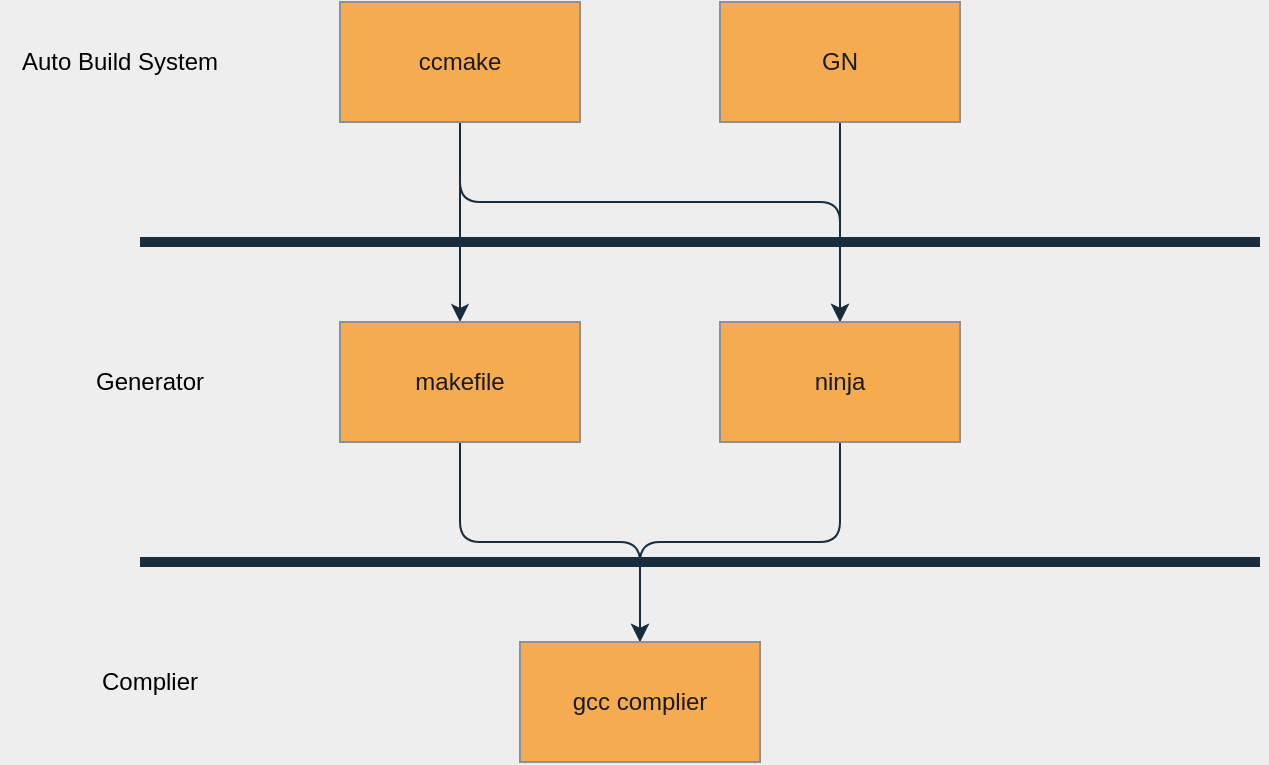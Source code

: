 <mxfile version="14.2.4" type="embed">
    <diagram id="NwB8wH4tGBHK_53rOhfz" name="Page-1">
        <mxGraphModel dx="716" dy="780" grid="1" gridSize="10" guides="1" tooltips="1" connect="1" arrows="1" fold="1" page="1" pageScale="1" pageWidth="1169" pageHeight="827" background="#EEEEEE" math="0" shadow="0">
            <root>
                <mxCell id="0"/>
                <mxCell id="1" parent="0"/>
                <mxCell id="4" style="edgeStyle=orthogonalEdgeStyle;orthogonalLoop=1;jettySize=auto;html=1;entryX=0.5;entryY=0;entryDx=0;entryDy=0;strokeColor=#182E3E;fontColor=#1A1A1A;labelBackgroundColor=#EEEEEE;" edge="1" parent="1" source="2" target="3">
                    <mxGeometry relative="1" as="geometry"/>
                </mxCell>
                <mxCell id="8" style="edgeStyle=orthogonalEdgeStyle;orthogonalLoop=1;jettySize=auto;html=1;entryX=0.5;entryY=0;entryDx=0;entryDy=0;strokeColor=#182E3E;fontColor=#1A1A1A;labelBackgroundColor=#EEEEEE;" edge="1" parent="1" source="2" target="6">
                    <mxGeometry relative="1" as="geometry">
                        <Array as="points">
                            <mxPoint x="310" y="290"/>
                            <mxPoint x="500" y="290"/>
                        </Array>
                    </mxGeometry>
                </mxCell>
                <mxCell id="2" value="ccmake" style="whiteSpace=wrap;html=1;fillColor=#F5AB50;strokeColor=#909090;fontColor=#1A1A1A;" vertex="1" parent="1">
                    <mxGeometry x="250" y="190" width="120" height="60" as="geometry"/>
                </mxCell>
                <mxCell id="18" style="edgeStyle=orthogonalEdgeStyle;orthogonalLoop=1;jettySize=auto;html=1;entryX=0.5;entryY=0;entryDx=0;entryDy=0;strokeColor=#182E3E;fontColor=#1A1A1A;labelBackgroundColor=#EEEEEE;" edge="1" parent="1" source="3" target="17">
                    <mxGeometry relative="1" as="geometry"/>
                </mxCell>
                <mxCell id="3" value="makefile" style="whiteSpace=wrap;html=1;fillColor=#F5AB50;strokeColor=#909090;fontColor=#1A1A1A;" vertex="1" parent="1">
                    <mxGeometry x="250" y="350" width="120" height="60" as="geometry"/>
                </mxCell>
                <mxCell id="9" style="edgeStyle=orthogonalEdgeStyle;orthogonalLoop=1;jettySize=auto;html=1;entryX=0.5;entryY=0;entryDx=0;entryDy=0;strokeColor=#182E3E;fontColor=#1A1A1A;labelBackgroundColor=#EEEEEE;" edge="1" parent="1" source="5" target="6">
                    <mxGeometry relative="1" as="geometry"/>
                </mxCell>
                <mxCell id="5" value="GN" style="whiteSpace=wrap;html=1;fillColor=#F5AB50;strokeColor=#909090;fontColor=#1A1A1A;" vertex="1" parent="1">
                    <mxGeometry x="440" y="190" width="120" height="60" as="geometry"/>
                </mxCell>
                <mxCell id="19" style="edgeStyle=orthogonalEdgeStyle;orthogonalLoop=1;jettySize=auto;html=1;entryX=0.5;entryY=0;entryDx=0;entryDy=0;strokeColor=#182E3E;fontColor=#1A1A1A;labelBackgroundColor=#EEEEEE;" edge="1" parent="1" source="6" target="17">
                    <mxGeometry relative="1" as="geometry"/>
                </mxCell>
                <mxCell id="6" value="ninja" style="whiteSpace=wrap;html=1;fillColor=#F5AB50;strokeColor=#909090;fontColor=#1A1A1A;" vertex="1" parent="1">
                    <mxGeometry x="440" y="350" width="120" height="60" as="geometry"/>
                </mxCell>
                <mxCell id="16" value="" style="endArrow=none;html=1;strokeColor=#182E3E;strokeWidth=5;fontColor=#1A1A1A;labelBackgroundColor=#EEEEEE;" edge="1" parent="1">
                    <mxGeometry width="50" height="50" relative="1" as="geometry">
                        <mxPoint x="150" y="310" as="sourcePoint"/>
                        <mxPoint x="710" y="310" as="targetPoint"/>
                    </mxGeometry>
                </mxCell>
                <mxCell id="17" value="gcc complier" style="whiteSpace=wrap;html=1;fillColor=#F5AB50;strokeColor=#909090;fontColor=#1A1A1A;" vertex="1" parent="1">
                    <mxGeometry x="340" y="510" width="120" height="60" as="geometry"/>
                </mxCell>
                <mxCell id="20" value="&lt;font&gt;Generator&lt;/font&gt;" style="text;html=1;align=center;verticalAlign=middle;whiteSpace=wrap;fontColor=#000000;" vertex="1" parent="1">
                    <mxGeometry x="110" y="370" width="90" height="20" as="geometry"/>
                </mxCell>
                <mxCell id="21" value="&lt;font&gt;Auto Build System&lt;/font&gt;" style="text;html=1;strokeColor=none;fillColor=none;align=center;verticalAlign=middle;whiteSpace=wrap;fontColor=#000000;" vertex="1" parent="1">
                    <mxGeometry x="80" y="210" width="120" height="20" as="geometry"/>
                </mxCell>
                <mxCell id="22" value="" style="endArrow=none;html=1;strokeColor=#182E3E;strokeWidth=5;fontColor=#1A1A1A;labelBackgroundColor=#EEEEEE;" edge="1" parent="1">
                    <mxGeometry width="50" height="50" relative="1" as="geometry">
                        <mxPoint x="150" y="470" as="sourcePoint"/>
                        <mxPoint x="710" y="470" as="targetPoint"/>
                    </mxGeometry>
                </mxCell>
                <mxCell id="23" value="&lt;font&gt;Complier&lt;/font&gt;" style="text;html=1;align=center;verticalAlign=middle;whiteSpace=wrap;fontColor=#000000;" vertex="1" parent="1">
                    <mxGeometry x="110" y="520" width="90" height="20" as="geometry"/>
                </mxCell>
            </root>
        </mxGraphModel>
    </diagram>
</mxfile>